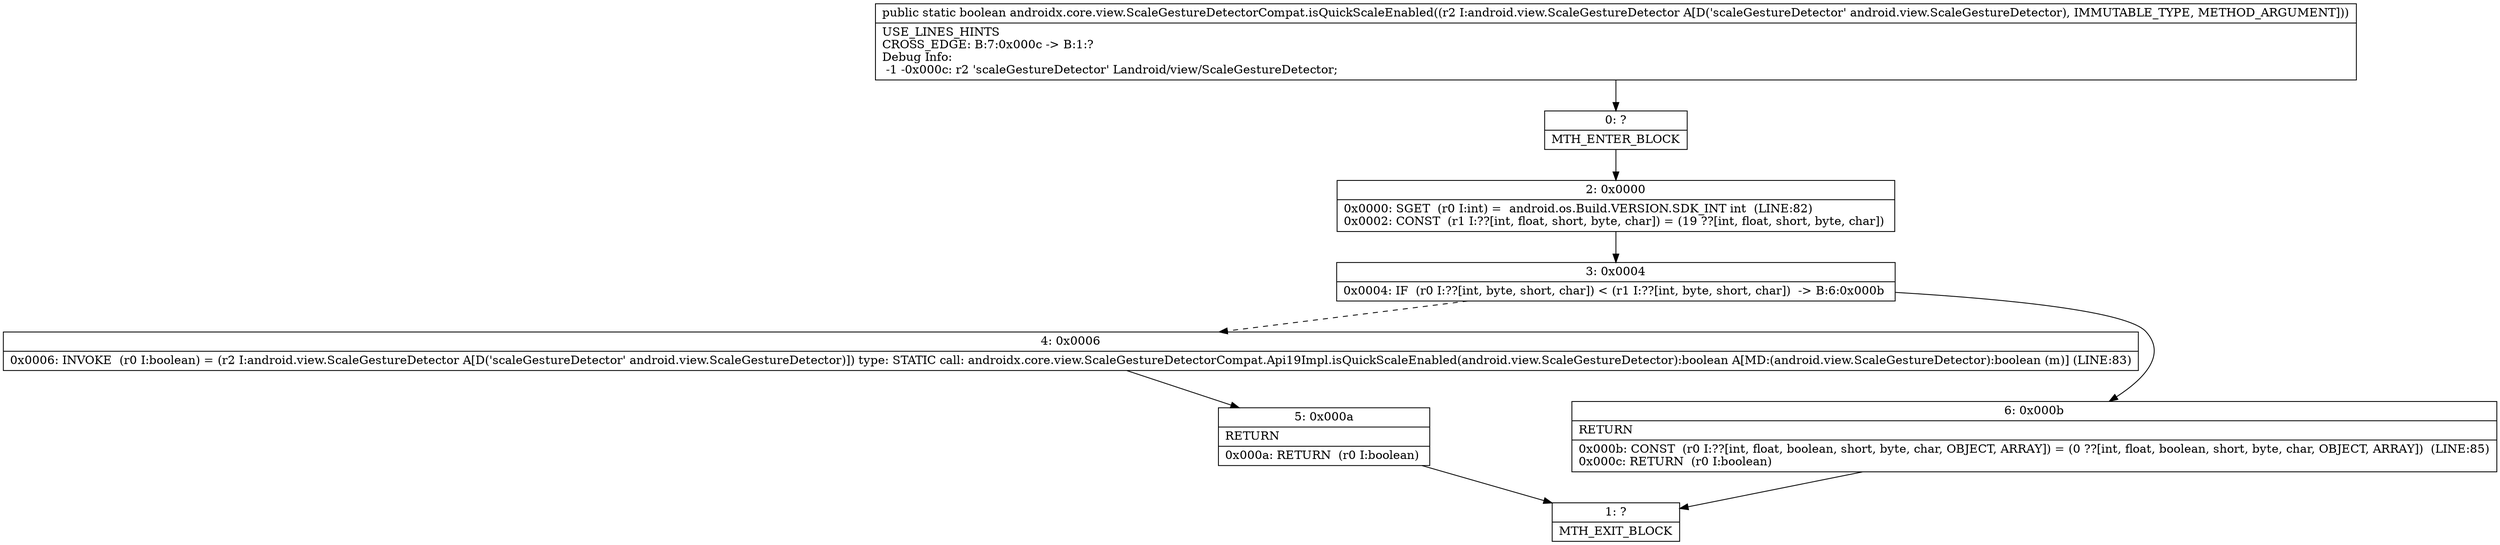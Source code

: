 digraph "CFG forandroidx.core.view.ScaleGestureDetectorCompat.isQuickScaleEnabled(Landroid\/view\/ScaleGestureDetector;)Z" {
Node_0 [shape=record,label="{0\:\ ?|MTH_ENTER_BLOCK\l}"];
Node_2 [shape=record,label="{2\:\ 0x0000|0x0000: SGET  (r0 I:int) =  android.os.Build.VERSION.SDK_INT int  (LINE:82)\l0x0002: CONST  (r1 I:??[int, float, short, byte, char]) = (19 ??[int, float, short, byte, char]) \l}"];
Node_3 [shape=record,label="{3\:\ 0x0004|0x0004: IF  (r0 I:??[int, byte, short, char]) \< (r1 I:??[int, byte, short, char])  \-\> B:6:0x000b \l}"];
Node_4 [shape=record,label="{4\:\ 0x0006|0x0006: INVOKE  (r0 I:boolean) = (r2 I:android.view.ScaleGestureDetector A[D('scaleGestureDetector' android.view.ScaleGestureDetector)]) type: STATIC call: androidx.core.view.ScaleGestureDetectorCompat.Api19Impl.isQuickScaleEnabled(android.view.ScaleGestureDetector):boolean A[MD:(android.view.ScaleGestureDetector):boolean (m)] (LINE:83)\l}"];
Node_5 [shape=record,label="{5\:\ 0x000a|RETURN\l|0x000a: RETURN  (r0 I:boolean) \l}"];
Node_1 [shape=record,label="{1\:\ ?|MTH_EXIT_BLOCK\l}"];
Node_6 [shape=record,label="{6\:\ 0x000b|RETURN\l|0x000b: CONST  (r0 I:??[int, float, boolean, short, byte, char, OBJECT, ARRAY]) = (0 ??[int, float, boolean, short, byte, char, OBJECT, ARRAY])  (LINE:85)\l0x000c: RETURN  (r0 I:boolean) \l}"];
MethodNode[shape=record,label="{public static boolean androidx.core.view.ScaleGestureDetectorCompat.isQuickScaleEnabled((r2 I:android.view.ScaleGestureDetector A[D('scaleGestureDetector' android.view.ScaleGestureDetector), IMMUTABLE_TYPE, METHOD_ARGUMENT]))  | USE_LINES_HINTS\lCROSS_EDGE: B:7:0x000c \-\> B:1:?\lDebug Info:\l  \-1 \-0x000c: r2 'scaleGestureDetector' Landroid\/view\/ScaleGestureDetector;\l}"];
MethodNode -> Node_0;Node_0 -> Node_2;
Node_2 -> Node_3;
Node_3 -> Node_4[style=dashed];
Node_3 -> Node_6;
Node_4 -> Node_5;
Node_5 -> Node_1;
Node_6 -> Node_1;
}

